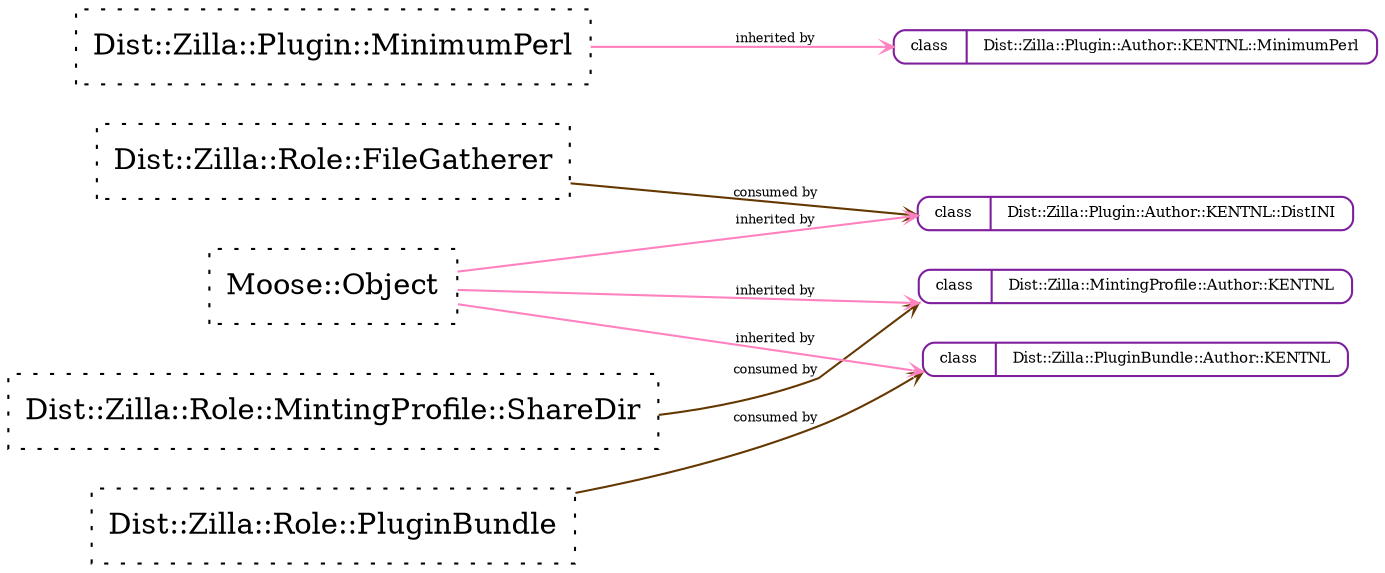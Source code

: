 strict digraph Perl {
	graph [compound=1, concentrate=1, overlap=false, rankdir=LR, ranksep=1, smoothing=triangle, splines=spline];
	node [label="\N", shape=record, style=dotted];
	edge [minlen=1];
	"Dist::Zilla::MintingProfile::Author::KENTNL" [label="{{<port1> class}|<port2> Dist::Zilla::MintingProfile::Author::KENTNL}", shape=Mrecord, style=solid, color="#7e1e9c", fontsize=7, height="0.1"];
	"Dist::Zilla::Plugin::Author::KENTNL::DistINI" [label="{{<port1> class}|<port2> Dist::Zilla::Plugin::Author::KENTNL::DistINI}", shape=Mrecord, style=solid, color="#7e1e9c", fontsize=7, height="0.1"];
	"Dist::Zilla::Plugin::Author::KENTNL::MinimumPerl" [label="{{<port1> class}|<port2> Dist::Zilla::Plugin::Author::KENTNL::MinimumPerl}", shape=Mrecord, style=solid, color="#7e1e9c", fontsize=7, height="0.1"];
	"Dist::Zilla::Plugin::MinimumPerl" [label="<port1> Dist::Zilla::Plugin::MinimumPerl"];
	"Dist::Zilla::PluginBundle::Author::KENTNL" [label="{{<port1> class}|<port2> Dist::Zilla::PluginBundle::Author::KENTNL}", shape=Mrecord, style=solid, color="#7e1e9c", fontsize=7, height="0.1"];
	"Dist::Zilla::Role::FileGatherer" [label="<port1> Dist::Zilla::Role::FileGatherer"];
	"Dist::Zilla::Role::MintingProfile::ShareDir" [label="<port1> Dist::Zilla::Role::MintingProfile::ShareDir"];
	"Dist::Zilla::Role::PluginBundle" [label="<port1> Dist::Zilla::Role::PluginBundle"];
	"Moose::Object" [label="<port1> Moose::Object"];
	"Moose::Object" -> "Dist::Zilla::MintingProfile::Author::KENTNL" [arrowhead=open, arrowsize="0.5", color="#ff81c0", dir=forward, fontsize=6, headclip=1, label="inherited by", samehead=head, tailclip=1, weight=10];
	"Dist::Zilla::Role::MintingProfile::ShareDir" -> "Dist::Zilla::MintingProfile::Author::KENTNL" [arrowhead=open, arrowsize="0.5", color="#653700", dir=forward, fontsize=6, headclip=1, label="consumed by", samehead=head, tailclip=1, weight=5];
	"Moose::Object" -> "Dist::Zilla::PluginBundle::Author::KENTNL" [arrowhead=open, arrowsize="0.5", color="#ff81c0", dir=forward, fontsize=6, headclip=1, label="inherited by", samehead=head, tailclip=1, weight=10];
	"Dist::Zilla::Role::PluginBundle" -> "Dist::Zilla::PluginBundle::Author::KENTNL" [arrowhead=open, arrowsize="0.5", color="#653700", dir=forward, fontsize=6, headclip=1, label="consumed by", samehead=head, tailclip=1, weight=5];
	"Moose::Object" -> "Dist::Zilla::Plugin::Author::KENTNL::DistINI" [arrowhead=open, arrowsize="0.5", color="#ff81c0", dir=forward, fontsize=6, headclip=1, label="inherited by", samehead=head, tailclip=1, weight=10];
	"Dist::Zilla::Role::FileGatherer" -> "Dist::Zilla::Plugin::Author::KENTNL::DistINI" [arrowhead=open, arrowsize="0.5", color="#653700", dir=forward, fontsize=6, headclip=1, label="consumed by", samehead=head, tailclip=1, weight=5];
	"Dist::Zilla::Plugin::MinimumPerl" -> "Dist::Zilla::Plugin::Author::KENTNL::MinimumPerl" [arrowhead=open, arrowsize="0.5", color="#ff81c0", dir=forward, fontsize=6, headclip=1, label="inherited by", samehead=head, tailclip=1, weight=10];
}
